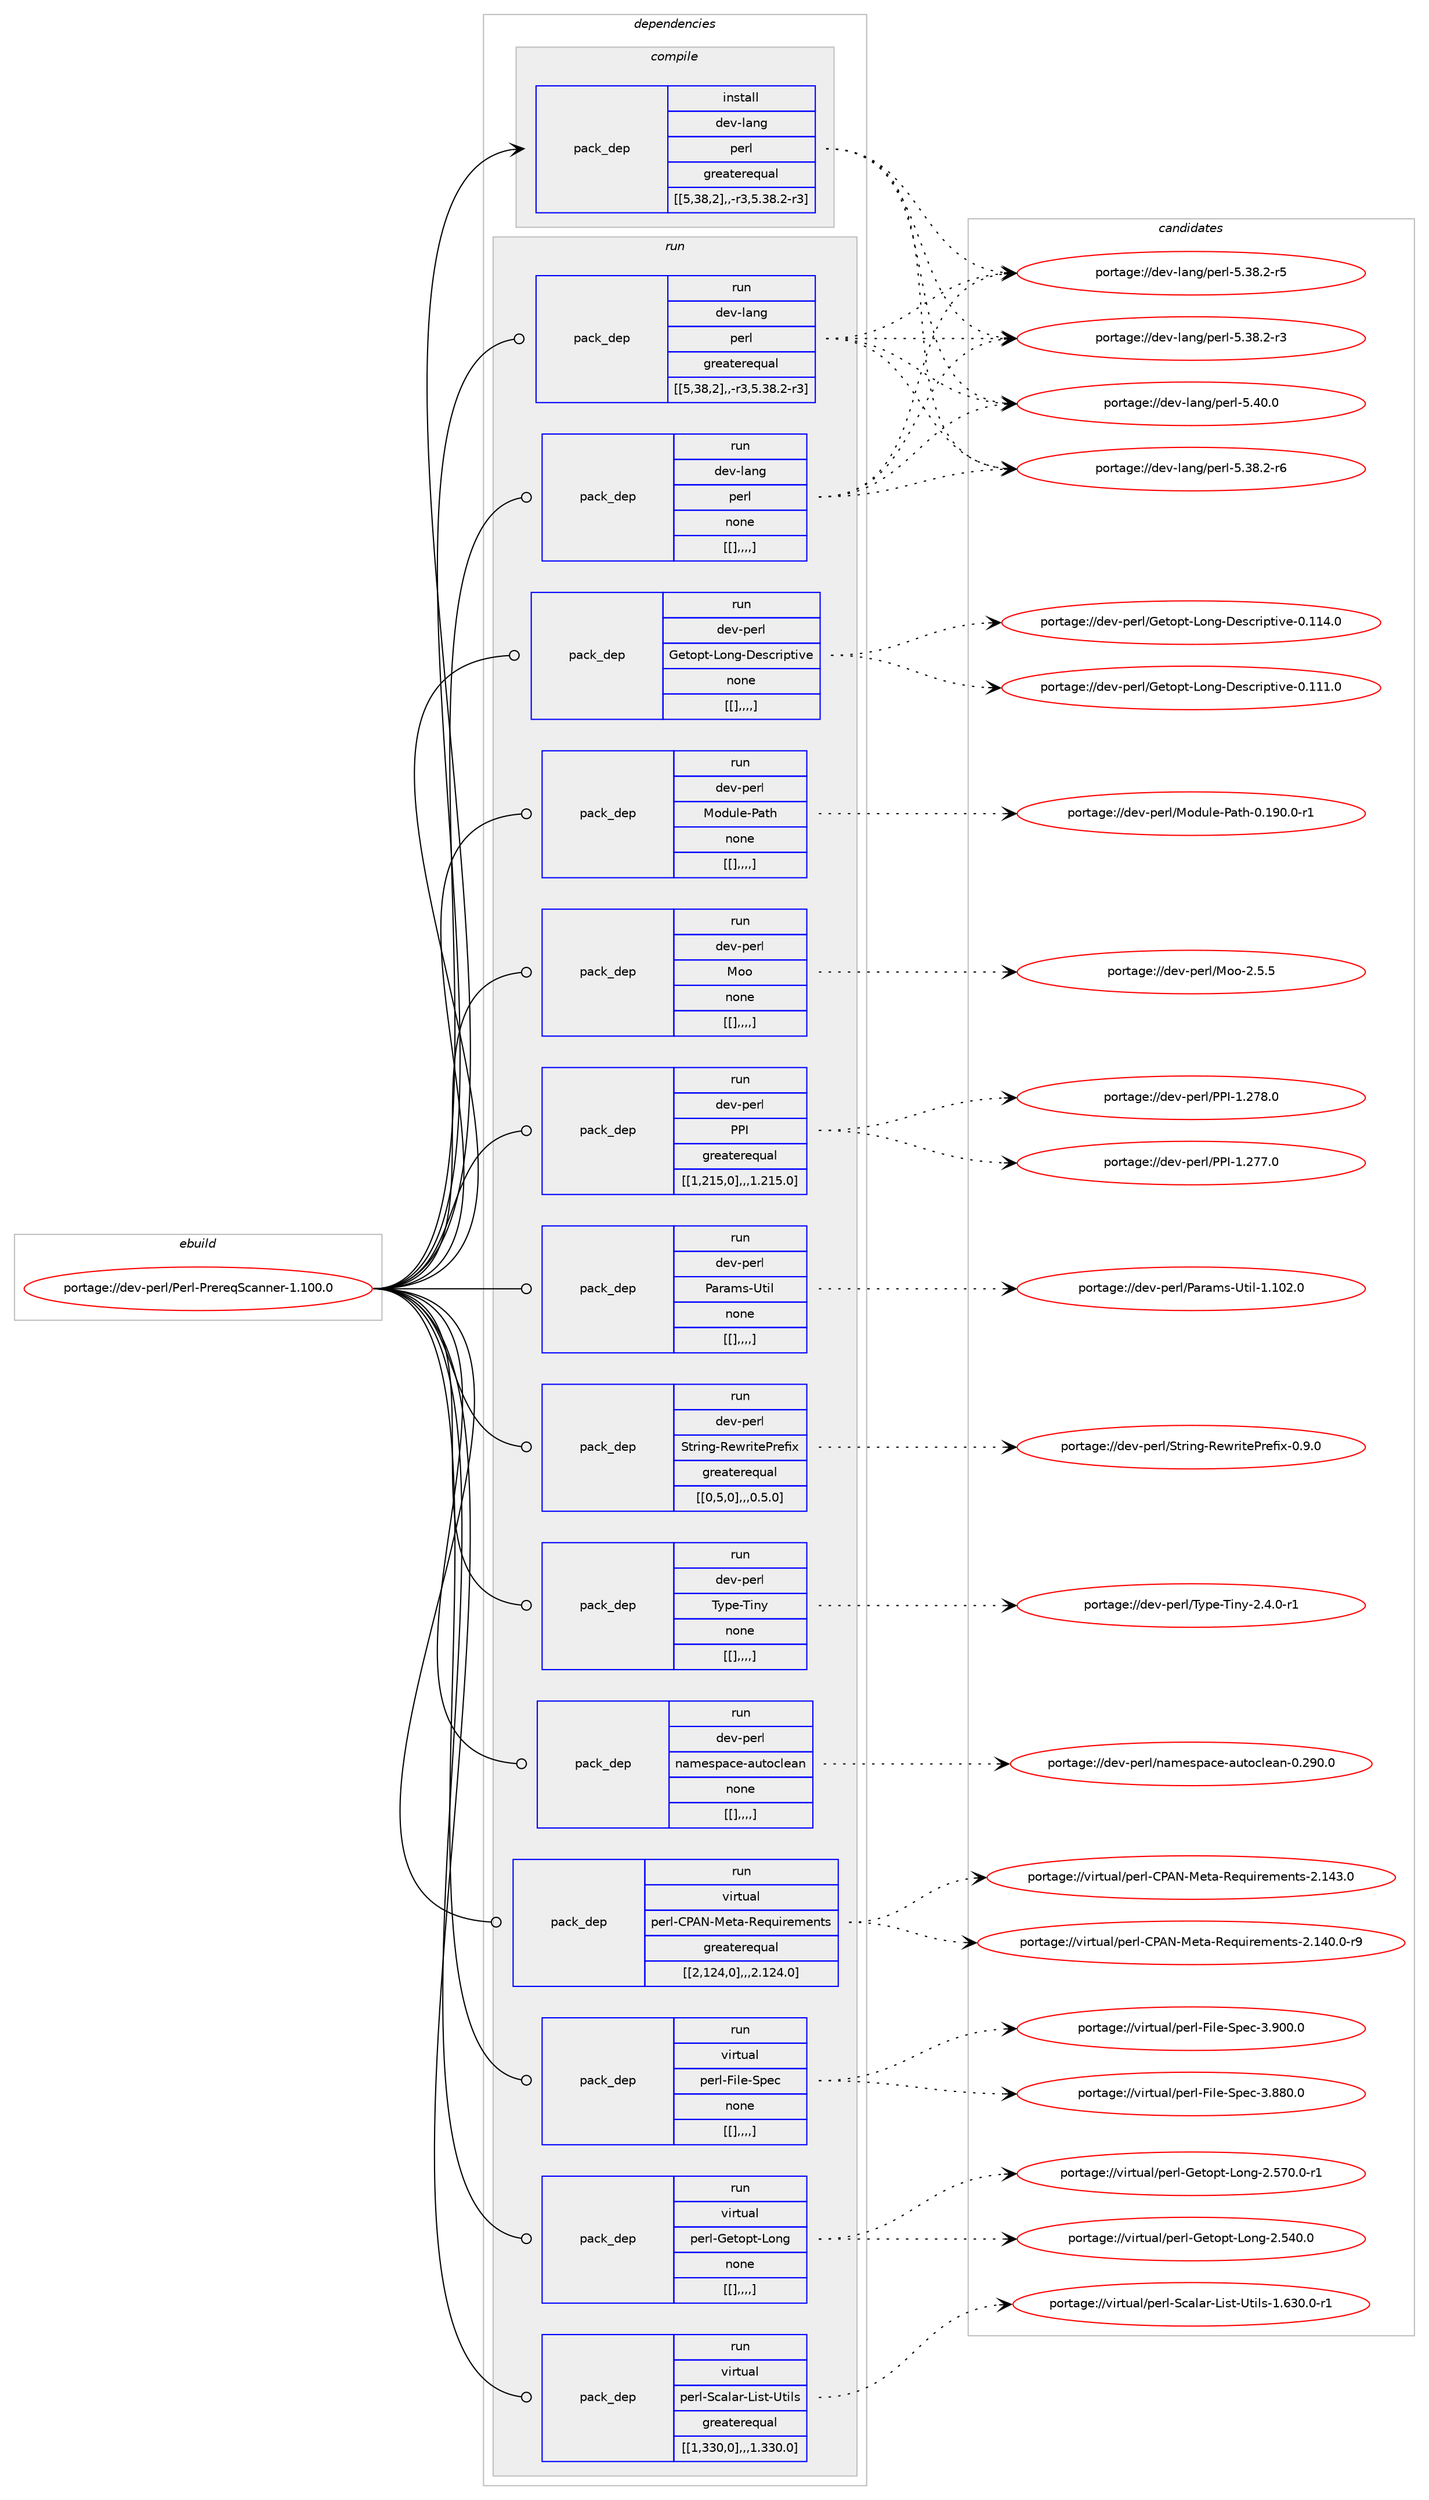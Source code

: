 digraph prolog {

# *************
# Graph options
# *************

newrank=true;
concentrate=true;
compound=true;
graph [rankdir=LR,fontname=Helvetica,fontsize=10,ranksep=1.5];#, ranksep=2.5, nodesep=0.2];
edge  [arrowhead=vee];
node  [fontname=Helvetica,fontsize=10];

# **********
# The ebuild
# **********

subgraph cluster_leftcol {
color=gray;
label=<<i>ebuild</i>>;
id [label="portage://dev-perl/Perl-PrereqScanner-1.100.0", color=red, width=4, href="../dev-perl/Perl-PrereqScanner-1.100.0.svg"];
}

# ****************
# The dependencies
# ****************

subgraph cluster_midcol {
color=gray;
label=<<i>dependencies</i>>;
subgraph cluster_compile {
fillcolor="#eeeeee";
style=filled;
label=<<i>compile</i>>;
subgraph pack104896 {
dependency136727 [label=<<TABLE BORDER="0" CELLBORDER="1" CELLSPACING="0" CELLPADDING="4" WIDTH="220"><TR><TD ROWSPAN="6" CELLPADDING="30">pack_dep</TD></TR><TR><TD WIDTH="110">install</TD></TR><TR><TD>dev-lang</TD></TR><TR><TD>perl</TD></TR><TR><TD>greaterequal</TD></TR><TR><TD>[[5,38,2],,-r3,5.38.2-r3]</TD></TR></TABLE>>, shape=none, color=blue];
}
id:e -> dependency136727:w [weight=20,style="solid",arrowhead="vee"];
}
subgraph cluster_compileandrun {
fillcolor="#eeeeee";
style=filled;
label=<<i>compile and run</i>>;
}
subgraph cluster_run {
fillcolor="#eeeeee";
style=filled;
label=<<i>run</i>>;
subgraph pack104897 {
dependency136728 [label=<<TABLE BORDER="0" CELLBORDER="1" CELLSPACING="0" CELLPADDING="4" WIDTH="220"><TR><TD ROWSPAN="6" CELLPADDING="30">pack_dep</TD></TR><TR><TD WIDTH="110">run</TD></TR><TR><TD>dev-lang</TD></TR><TR><TD>perl</TD></TR><TR><TD>greaterequal</TD></TR><TR><TD>[[5,38,2],,-r3,5.38.2-r3]</TD></TR></TABLE>>, shape=none, color=blue];
}
id:e -> dependency136728:w [weight=20,style="solid",arrowhead="odot"];
subgraph pack104898 {
dependency136729 [label=<<TABLE BORDER="0" CELLBORDER="1" CELLSPACING="0" CELLPADDING="4" WIDTH="220"><TR><TD ROWSPAN="6" CELLPADDING="30">pack_dep</TD></TR><TR><TD WIDTH="110">run</TD></TR><TR><TD>dev-lang</TD></TR><TR><TD>perl</TD></TR><TR><TD>none</TD></TR><TR><TD>[[],,,,]</TD></TR></TABLE>>, shape=none, color=blue];
}
id:e -> dependency136729:w [weight=20,style="solid",arrowhead="odot"];
subgraph pack104899 {
dependency136730 [label=<<TABLE BORDER="0" CELLBORDER="1" CELLSPACING="0" CELLPADDING="4" WIDTH="220"><TR><TD ROWSPAN="6" CELLPADDING="30">pack_dep</TD></TR><TR><TD WIDTH="110">run</TD></TR><TR><TD>dev-perl</TD></TR><TR><TD>Getopt-Long-Descriptive</TD></TR><TR><TD>none</TD></TR><TR><TD>[[],,,,]</TD></TR></TABLE>>, shape=none, color=blue];
}
id:e -> dependency136730:w [weight=20,style="solid",arrowhead="odot"];
subgraph pack104900 {
dependency136731 [label=<<TABLE BORDER="0" CELLBORDER="1" CELLSPACING="0" CELLPADDING="4" WIDTH="220"><TR><TD ROWSPAN="6" CELLPADDING="30">pack_dep</TD></TR><TR><TD WIDTH="110">run</TD></TR><TR><TD>dev-perl</TD></TR><TR><TD>Module-Path</TD></TR><TR><TD>none</TD></TR><TR><TD>[[],,,,]</TD></TR></TABLE>>, shape=none, color=blue];
}
id:e -> dependency136731:w [weight=20,style="solid",arrowhead="odot"];
subgraph pack104901 {
dependency136732 [label=<<TABLE BORDER="0" CELLBORDER="1" CELLSPACING="0" CELLPADDING="4" WIDTH="220"><TR><TD ROWSPAN="6" CELLPADDING="30">pack_dep</TD></TR><TR><TD WIDTH="110">run</TD></TR><TR><TD>dev-perl</TD></TR><TR><TD>Moo</TD></TR><TR><TD>none</TD></TR><TR><TD>[[],,,,]</TD></TR></TABLE>>, shape=none, color=blue];
}
id:e -> dependency136732:w [weight=20,style="solid",arrowhead="odot"];
subgraph pack104902 {
dependency136733 [label=<<TABLE BORDER="0" CELLBORDER="1" CELLSPACING="0" CELLPADDING="4" WIDTH="220"><TR><TD ROWSPAN="6" CELLPADDING="30">pack_dep</TD></TR><TR><TD WIDTH="110">run</TD></TR><TR><TD>dev-perl</TD></TR><TR><TD>PPI</TD></TR><TR><TD>greaterequal</TD></TR><TR><TD>[[1,215,0],,,1.215.0]</TD></TR></TABLE>>, shape=none, color=blue];
}
id:e -> dependency136733:w [weight=20,style="solid",arrowhead="odot"];
subgraph pack104903 {
dependency136734 [label=<<TABLE BORDER="0" CELLBORDER="1" CELLSPACING="0" CELLPADDING="4" WIDTH="220"><TR><TD ROWSPAN="6" CELLPADDING="30">pack_dep</TD></TR><TR><TD WIDTH="110">run</TD></TR><TR><TD>dev-perl</TD></TR><TR><TD>Params-Util</TD></TR><TR><TD>none</TD></TR><TR><TD>[[],,,,]</TD></TR></TABLE>>, shape=none, color=blue];
}
id:e -> dependency136734:w [weight=20,style="solid",arrowhead="odot"];
subgraph pack104904 {
dependency136735 [label=<<TABLE BORDER="0" CELLBORDER="1" CELLSPACING="0" CELLPADDING="4" WIDTH="220"><TR><TD ROWSPAN="6" CELLPADDING="30">pack_dep</TD></TR><TR><TD WIDTH="110">run</TD></TR><TR><TD>dev-perl</TD></TR><TR><TD>String-RewritePrefix</TD></TR><TR><TD>greaterequal</TD></TR><TR><TD>[[0,5,0],,,0.5.0]</TD></TR></TABLE>>, shape=none, color=blue];
}
id:e -> dependency136735:w [weight=20,style="solid",arrowhead="odot"];
subgraph pack104905 {
dependency136736 [label=<<TABLE BORDER="0" CELLBORDER="1" CELLSPACING="0" CELLPADDING="4" WIDTH="220"><TR><TD ROWSPAN="6" CELLPADDING="30">pack_dep</TD></TR><TR><TD WIDTH="110">run</TD></TR><TR><TD>dev-perl</TD></TR><TR><TD>Type-Tiny</TD></TR><TR><TD>none</TD></TR><TR><TD>[[],,,,]</TD></TR></TABLE>>, shape=none, color=blue];
}
id:e -> dependency136736:w [weight=20,style="solid",arrowhead="odot"];
subgraph pack104906 {
dependency136737 [label=<<TABLE BORDER="0" CELLBORDER="1" CELLSPACING="0" CELLPADDING="4" WIDTH="220"><TR><TD ROWSPAN="6" CELLPADDING="30">pack_dep</TD></TR><TR><TD WIDTH="110">run</TD></TR><TR><TD>dev-perl</TD></TR><TR><TD>namespace-autoclean</TD></TR><TR><TD>none</TD></TR><TR><TD>[[],,,,]</TD></TR></TABLE>>, shape=none, color=blue];
}
id:e -> dependency136737:w [weight=20,style="solid",arrowhead="odot"];
subgraph pack104907 {
dependency136738 [label=<<TABLE BORDER="0" CELLBORDER="1" CELLSPACING="0" CELLPADDING="4" WIDTH="220"><TR><TD ROWSPAN="6" CELLPADDING="30">pack_dep</TD></TR><TR><TD WIDTH="110">run</TD></TR><TR><TD>virtual</TD></TR><TR><TD>perl-CPAN-Meta-Requirements</TD></TR><TR><TD>greaterequal</TD></TR><TR><TD>[[2,124,0],,,2.124.0]</TD></TR></TABLE>>, shape=none, color=blue];
}
id:e -> dependency136738:w [weight=20,style="solid",arrowhead="odot"];
subgraph pack104908 {
dependency136739 [label=<<TABLE BORDER="0" CELLBORDER="1" CELLSPACING="0" CELLPADDING="4" WIDTH="220"><TR><TD ROWSPAN="6" CELLPADDING="30">pack_dep</TD></TR><TR><TD WIDTH="110">run</TD></TR><TR><TD>virtual</TD></TR><TR><TD>perl-File-Spec</TD></TR><TR><TD>none</TD></TR><TR><TD>[[],,,,]</TD></TR></TABLE>>, shape=none, color=blue];
}
id:e -> dependency136739:w [weight=20,style="solid",arrowhead="odot"];
subgraph pack104909 {
dependency136740 [label=<<TABLE BORDER="0" CELLBORDER="1" CELLSPACING="0" CELLPADDING="4" WIDTH="220"><TR><TD ROWSPAN="6" CELLPADDING="30">pack_dep</TD></TR><TR><TD WIDTH="110">run</TD></TR><TR><TD>virtual</TD></TR><TR><TD>perl-Getopt-Long</TD></TR><TR><TD>none</TD></TR><TR><TD>[[],,,,]</TD></TR></TABLE>>, shape=none, color=blue];
}
id:e -> dependency136740:w [weight=20,style="solid",arrowhead="odot"];
subgraph pack104910 {
dependency136741 [label=<<TABLE BORDER="0" CELLBORDER="1" CELLSPACING="0" CELLPADDING="4" WIDTH="220"><TR><TD ROWSPAN="6" CELLPADDING="30">pack_dep</TD></TR><TR><TD WIDTH="110">run</TD></TR><TR><TD>virtual</TD></TR><TR><TD>perl-Scalar-List-Utils</TD></TR><TR><TD>greaterequal</TD></TR><TR><TD>[[1,330,0],,,1.330.0]</TD></TR></TABLE>>, shape=none, color=blue];
}
id:e -> dependency136741:w [weight=20,style="solid",arrowhead="odot"];
}
}

# **************
# The candidates
# **************

subgraph cluster_choices {
rank=same;
color=gray;
label=<<i>candidates</i>>;

subgraph choice104896 {
color=black;
nodesep=1;
choice10010111845108971101034711210111410845534652484648 [label="portage://dev-lang/perl-5.40.0", color=red, width=4,href="../dev-lang/perl-5.40.0.svg"];
choice100101118451089711010347112101114108455346515646504511454 [label="portage://dev-lang/perl-5.38.2-r6", color=red, width=4,href="../dev-lang/perl-5.38.2-r6.svg"];
choice100101118451089711010347112101114108455346515646504511453 [label="portage://dev-lang/perl-5.38.2-r5", color=red, width=4,href="../dev-lang/perl-5.38.2-r5.svg"];
choice100101118451089711010347112101114108455346515646504511451 [label="portage://dev-lang/perl-5.38.2-r3", color=red, width=4,href="../dev-lang/perl-5.38.2-r3.svg"];
dependency136727:e -> choice10010111845108971101034711210111410845534652484648:w [style=dotted,weight="100"];
dependency136727:e -> choice100101118451089711010347112101114108455346515646504511454:w [style=dotted,weight="100"];
dependency136727:e -> choice100101118451089711010347112101114108455346515646504511453:w [style=dotted,weight="100"];
dependency136727:e -> choice100101118451089711010347112101114108455346515646504511451:w [style=dotted,weight="100"];
}
subgraph choice104897 {
color=black;
nodesep=1;
choice10010111845108971101034711210111410845534652484648 [label="portage://dev-lang/perl-5.40.0", color=red, width=4,href="../dev-lang/perl-5.40.0.svg"];
choice100101118451089711010347112101114108455346515646504511454 [label="portage://dev-lang/perl-5.38.2-r6", color=red, width=4,href="../dev-lang/perl-5.38.2-r6.svg"];
choice100101118451089711010347112101114108455346515646504511453 [label="portage://dev-lang/perl-5.38.2-r5", color=red, width=4,href="../dev-lang/perl-5.38.2-r5.svg"];
choice100101118451089711010347112101114108455346515646504511451 [label="portage://dev-lang/perl-5.38.2-r3", color=red, width=4,href="../dev-lang/perl-5.38.2-r3.svg"];
dependency136728:e -> choice10010111845108971101034711210111410845534652484648:w [style=dotted,weight="100"];
dependency136728:e -> choice100101118451089711010347112101114108455346515646504511454:w [style=dotted,weight="100"];
dependency136728:e -> choice100101118451089711010347112101114108455346515646504511453:w [style=dotted,weight="100"];
dependency136728:e -> choice100101118451089711010347112101114108455346515646504511451:w [style=dotted,weight="100"];
}
subgraph choice104898 {
color=black;
nodesep=1;
choice10010111845108971101034711210111410845534652484648 [label="portage://dev-lang/perl-5.40.0", color=red, width=4,href="../dev-lang/perl-5.40.0.svg"];
choice100101118451089711010347112101114108455346515646504511454 [label="portage://dev-lang/perl-5.38.2-r6", color=red, width=4,href="../dev-lang/perl-5.38.2-r6.svg"];
choice100101118451089711010347112101114108455346515646504511453 [label="portage://dev-lang/perl-5.38.2-r5", color=red, width=4,href="../dev-lang/perl-5.38.2-r5.svg"];
choice100101118451089711010347112101114108455346515646504511451 [label="portage://dev-lang/perl-5.38.2-r3", color=red, width=4,href="../dev-lang/perl-5.38.2-r3.svg"];
dependency136729:e -> choice10010111845108971101034711210111410845534652484648:w [style=dotted,weight="100"];
dependency136729:e -> choice100101118451089711010347112101114108455346515646504511454:w [style=dotted,weight="100"];
dependency136729:e -> choice100101118451089711010347112101114108455346515646504511453:w [style=dotted,weight="100"];
dependency136729:e -> choice100101118451089711010347112101114108455346515646504511451:w [style=dotted,weight="100"];
}
subgraph choice104899 {
color=black;
nodesep=1;
choice10010111845112101114108477110111611111211645761111101034568101115991141051121161051181014548464949524648 [label="portage://dev-perl/Getopt-Long-Descriptive-0.114.0", color=red, width=4,href="../dev-perl/Getopt-Long-Descriptive-0.114.0.svg"];
choice10010111845112101114108477110111611111211645761111101034568101115991141051121161051181014548464949494648 [label="portage://dev-perl/Getopt-Long-Descriptive-0.111.0", color=red, width=4,href="../dev-perl/Getopt-Long-Descriptive-0.111.0.svg"];
dependency136730:e -> choice10010111845112101114108477110111611111211645761111101034568101115991141051121161051181014548464949524648:w [style=dotted,weight="100"];
dependency136730:e -> choice10010111845112101114108477110111611111211645761111101034568101115991141051121161051181014548464949494648:w [style=dotted,weight="100"];
}
subgraph choice104900 {
color=black;
nodesep=1;
choice10010111845112101114108477711110011710810145809711610445484649574846484511449 [label="portage://dev-perl/Module-Path-0.190.0-r1", color=red, width=4,href="../dev-perl/Module-Path-0.190.0-r1.svg"];
dependency136731:e -> choice10010111845112101114108477711110011710810145809711610445484649574846484511449:w [style=dotted,weight="100"];
}
subgraph choice104901 {
color=black;
nodesep=1;
choice100101118451121011141084777111111455046534653 [label="portage://dev-perl/Moo-2.5.5", color=red, width=4,href="../dev-perl/Moo-2.5.5.svg"];
dependency136732:e -> choice100101118451121011141084777111111455046534653:w [style=dotted,weight="100"];
}
subgraph choice104902 {
color=black;
nodesep=1;
choice10010111845112101114108478080734549465055564648 [label="portage://dev-perl/PPI-1.278.0", color=red, width=4,href="../dev-perl/PPI-1.278.0.svg"];
choice10010111845112101114108478080734549465055554648 [label="portage://dev-perl/PPI-1.277.0", color=red, width=4,href="../dev-perl/PPI-1.277.0.svg"];
dependency136733:e -> choice10010111845112101114108478080734549465055564648:w [style=dotted,weight="100"];
dependency136733:e -> choice10010111845112101114108478080734549465055554648:w [style=dotted,weight="100"];
}
subgraph choice104903 {
color=black;
nodesep=1;
choice100101118451121011141084780971149710911545851161051084549464948504648 [label="portage://dev-perl/Params-Util-1.102.0", color=red, width=4,href="../dev-perl/Params-Util-1.102.0.svg"];
dependency136734:e -> choice100101118451121011141084780971149710911545851161051084549464948504648:w [style=dotted,weight="100"];
}
subgraph choice104904 {
color=black;
nodesep=1;
choice100101118451121011141084783116114105110103458210111911410511610180114101102105120454846574648 [label="portage://dev-perl/String-RewritePrefix-0.9.0", color=red, width=4,href="../dev-perl/String-RewritePrefix-0.9.0.svg"];
dependency136735:e -> choice100101118451121011141084783116114105110103458210111911410511610180114101102105120454846574648:w [style=dotted,weight="100"];
}
subgraph choice104905 {
color=black;
nodesep=1;
choice10010111845112101114108478412111210145841051101214550465246484511449 [label="portage://dev-perl/Type-Tiny-2.4.0-r1", color=red, width=4,href="../dev-perl/Type-Tiny-2.4.0-r1.svg"];
dependency136736:e -> choice10010111845112101114108478412111210145841051101214550465246484511449:w [style=dotted,weight="100"];
}
subgraph choice104906 {
color=black;
nodesep=1;
choice1001011184511210111410847110971091011151129799101459711711611199108101971104548465057484648 [label="portage://dev-perl/namespace-autoclean-0.290.0", color=red, width=4,href="../dev-perl/namespace-autoclean-0.290.0.svg"];
dependency136737:e -> choice1001011184511210111410847110971091011151129799101459711711611199108101971104548465057484648:w [style=dotted,weight="100"];
}
subgraph choice104907 {
color=black;
nodesep=1;
choice1181051141161179710847112101114108456780657845771011169745821011131171051141011091011101161154550464952514648 [label="portage://virtual/perl-CPAN-Meta-Requirements-2.143.0", color=red, width=4,href="../virtual/perl-CPAN-Meta-Requirements-2.143.0.svg"];
choice11810511411611797108471121011141084567806578457710111697458210111311710511410110910111011611545504649524846484511457 [label="portage://virtual/perl-CPAN-Meta-Requirements-2.140.0-r9", color=red, width=4,href="../virtual/perl-CPAN-Meta-Requirements-2.140.0-r9.svg"];
dependency136738:e -> choice1181051141161179710847112101114108456780657845771011169745821011131171051141011091011101161154550464952514648:w [style=dotted,weight="100"];
dependency136738:e -> choice11810511411611797108471121011141084567806578457710111697458210111311710511410110910111011611545504649524846484511457:w [style=dotted,weight="100"];
}
subgraph choice104908 {
color=black;
nodesep=1;
choice118105114116117971084711210111410845701051081014583112101994551465748484648 [label="portage://virtual/perl-File-Spec-3.900.0", color=red, width=4,href="../virtual/perl-File-Spec-3.900.0.svg"];
choice118105114116117971084711210111410845701051081014583112101994551465656484648 [label="portage://virtual/perl-File-Spec-3.880.0", color=red, width=4,href="../virtual/perl-File-Spec-3.880.0.svg"];
dependency136739:e -> choice118105114116117971084711210111410845701051081014583112101994551465748484648:w [style=dotted,weight="100"];
dependency136739:e -> choice118105114116117971084711210111410845701051081014583112101994551465656484648:w [style=dotted,weight="100"];
}
subgraph choice104909 {
color=black;
nodesep=1;
choice11810511411611797108471121011141084571101116111112116457611111010345504653554846484511449 [label="portage://virtual/perl-Getopt-Long-2.570.0-r1", color=red, width=4,href="../virtual/perl-Getopt-Long-2.570.0-r1.svg"];
choice1181051141161179710847112101114108457110111611111211645761111101034550465352484648 [label="portage://virtual/perl-Getopt-Long-2.540.0", color=red, width=4,href="../virtual/perl-Getopt-Long-2.540.0.svg"];
dependency136740:e -> choice11810511411611797108471121011141084571101116111112116457611111010345504653554846484511449:w [style=dotted,weight="100"];
dependency136740:e -> choice1181051141161179710847112101114108457110111611111211645761111101034550465352484648:w [style=dotted,weight="100"];
}
subgraph choice104910 {
color=black;
nodesep=1;
choice118105114116117971084711210111410845839997108971144576105115116458511610510811545494654514846484511449 [label="portage://virtual/perl-Scalar-List-Utils-1.630.0-r1", color=red, width=4,href="../virtual/perl-Scalar-List-Utils-1.630.0-r1.svg"];
dependency136741:e -> choice118105114116117971084711210111410845839997108971144576105115116458511610510811545494654514846484511449:w [style=dotted,weight="100"];
}
}

}
